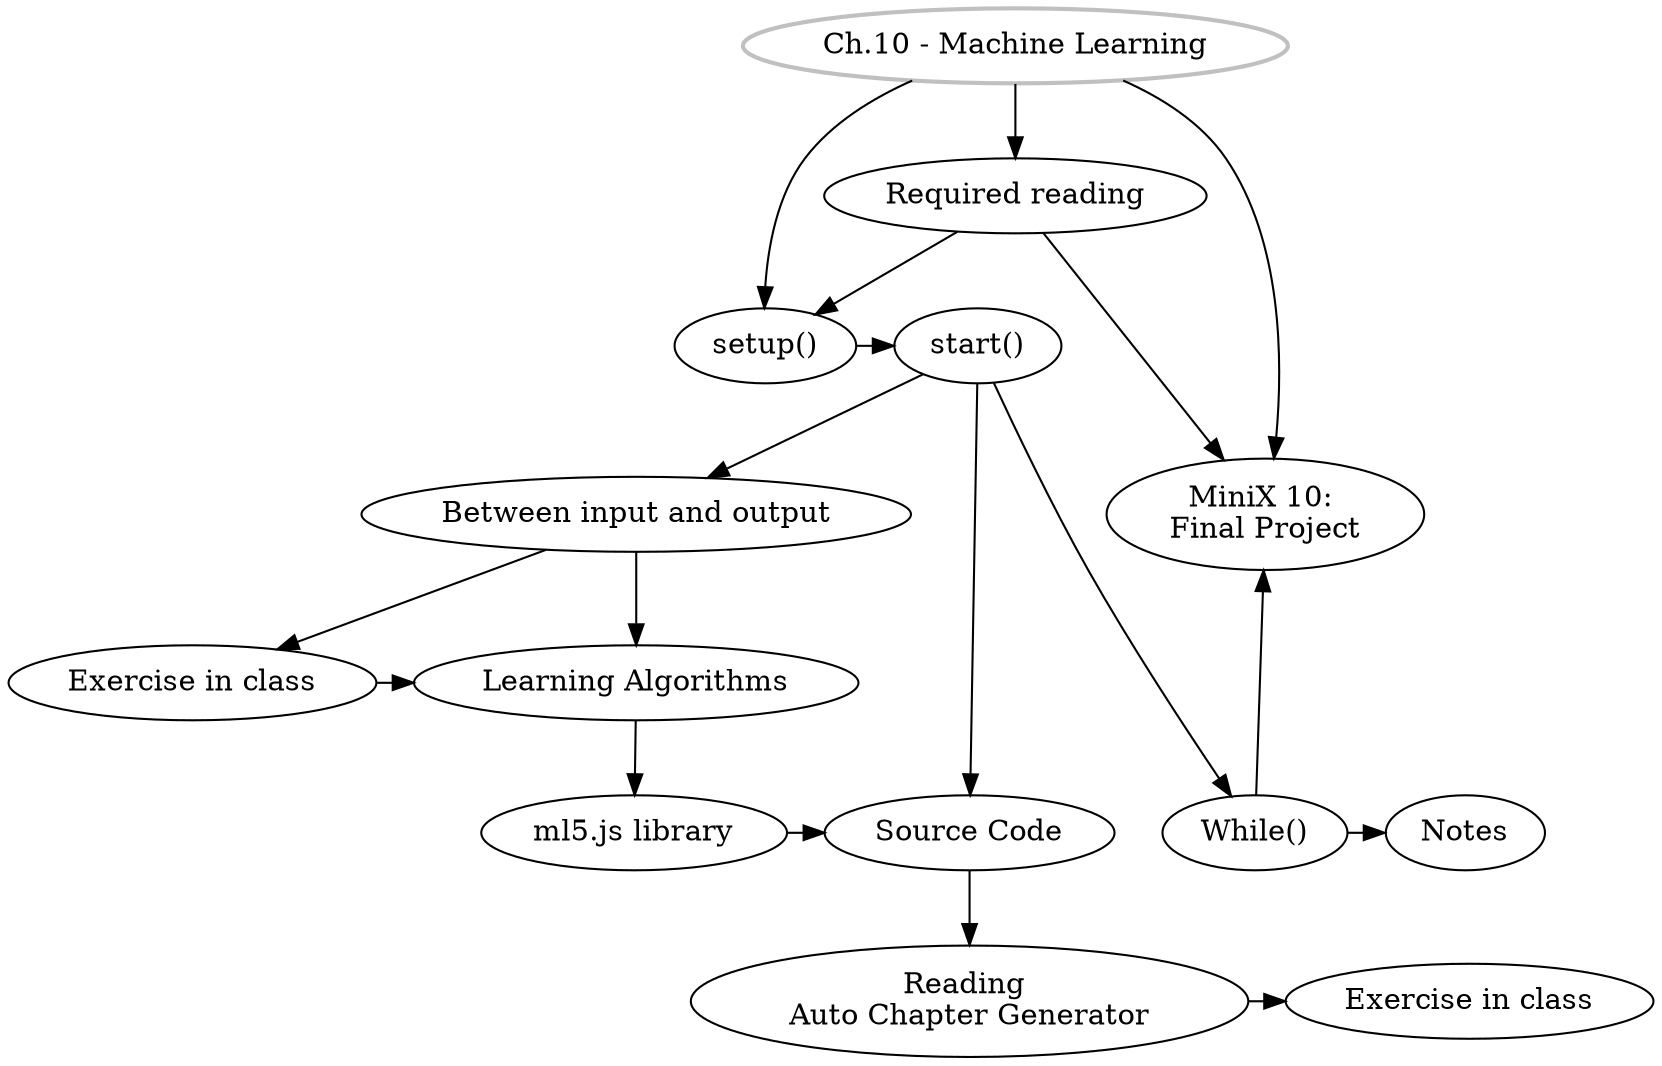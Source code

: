 digraph G {
//labels
GS [
label="Ch.10 - Machine Learning",
style=bold,
color=grey,
]

SU [label="setup()"]
ST [label="start()"]
IO [label="Between input and output"]
EiC [label="Exercise in class"]
LA [label="Learning Algorithms"]
ml5 [label="ml5.js library"]
SC [label="Source Code"]
RAG [label="Reading \nAuto Chapter Generator"]
EiC2 [label="Exercise in class"]
MW [label="While()"]
MX [label="MiniX 10: \nFinal Project"]
RR [label="Required reading"]
Notes [label="Notes"]

//rank
{rank = same; SU, ST}
{rank = same; MX, IO}
{rank = same; MW, ml5, Notes}
{rank = same; ml5, SC}
{rank = same; EiC, LA}
{rank = same; EiC2, RAG}

//graph
GS -> SU -> ST -> IO -> EiC;
GS -> RR, MX;
RR -> MX, SU;
EiC -> LA;
IO -> LA -> ml5 -> SC;
ST -> SC -> RAG -> EiC2;
ST -> MW -> Notes;
MW -> MX;
}
